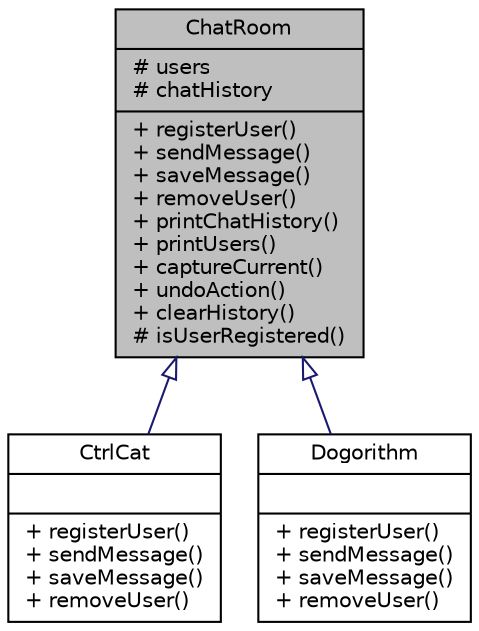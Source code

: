 digraph "ChatRoom"
{
 // LATEX_PDF_SIZE
  edge [fontname="Helvetica",fontsize="10",labelfontname="Helvetica",labelfontsize="10"];
  node [fontname="Helvetica",fontsize="10",shape=record];
  Node1 [label="{ChatRoom\n|# users\l# chatHistory\l|+ registerUser()\l+ sendMessage()\l+ saveMessage()\l+ removeUser()\l+ printChatHistory()\l+ printUsers()\l+ captureCurrent()\l+ undoAction()\l+ clearHistory()\l# isUserRegistered()\l}",height=0.2,width=0.4,color="black", fillcolor="grey75", style="filled", fontcolor="black",tooltip="Abstract base class for chat room implementations using the Mediator design pattern."];
  Node1 -> Node2 [dir="back",color="midnightblue",fontsize="10",style="solid",arrowtail="onormal",fontname="Helvetica"];
  Node2 [label="{CtrlCat\n||+ registerUser()\l+ sendMessage()\l+ saveMessage()\l+ removeUser()\l}",height=0.2,width=0.4,color="black", fillcolor="white", style="filled",URL="$classCtrlCat.html",tooltip="Concrete implementation of ChatRoom for the CtrlCat chat room."];
  Node1 -> Node3 [dir="back",color="midnightblue",fontsize="10",style="solid",arrowtail="onormal",fontname="Helvetica"];
  Node3 [label="{Dogorithm\n||+ registerUser()\l+ sendMessage()\l+ saveMessage()\l+ removeUser()\l}",height=0.2,width=0.4,color="black", fillcolor="white", style="filled",URL="$classDogorithm.html",tooltip="Concrete implementation of ChatRoom for the Dogorithm chat room."];
}
